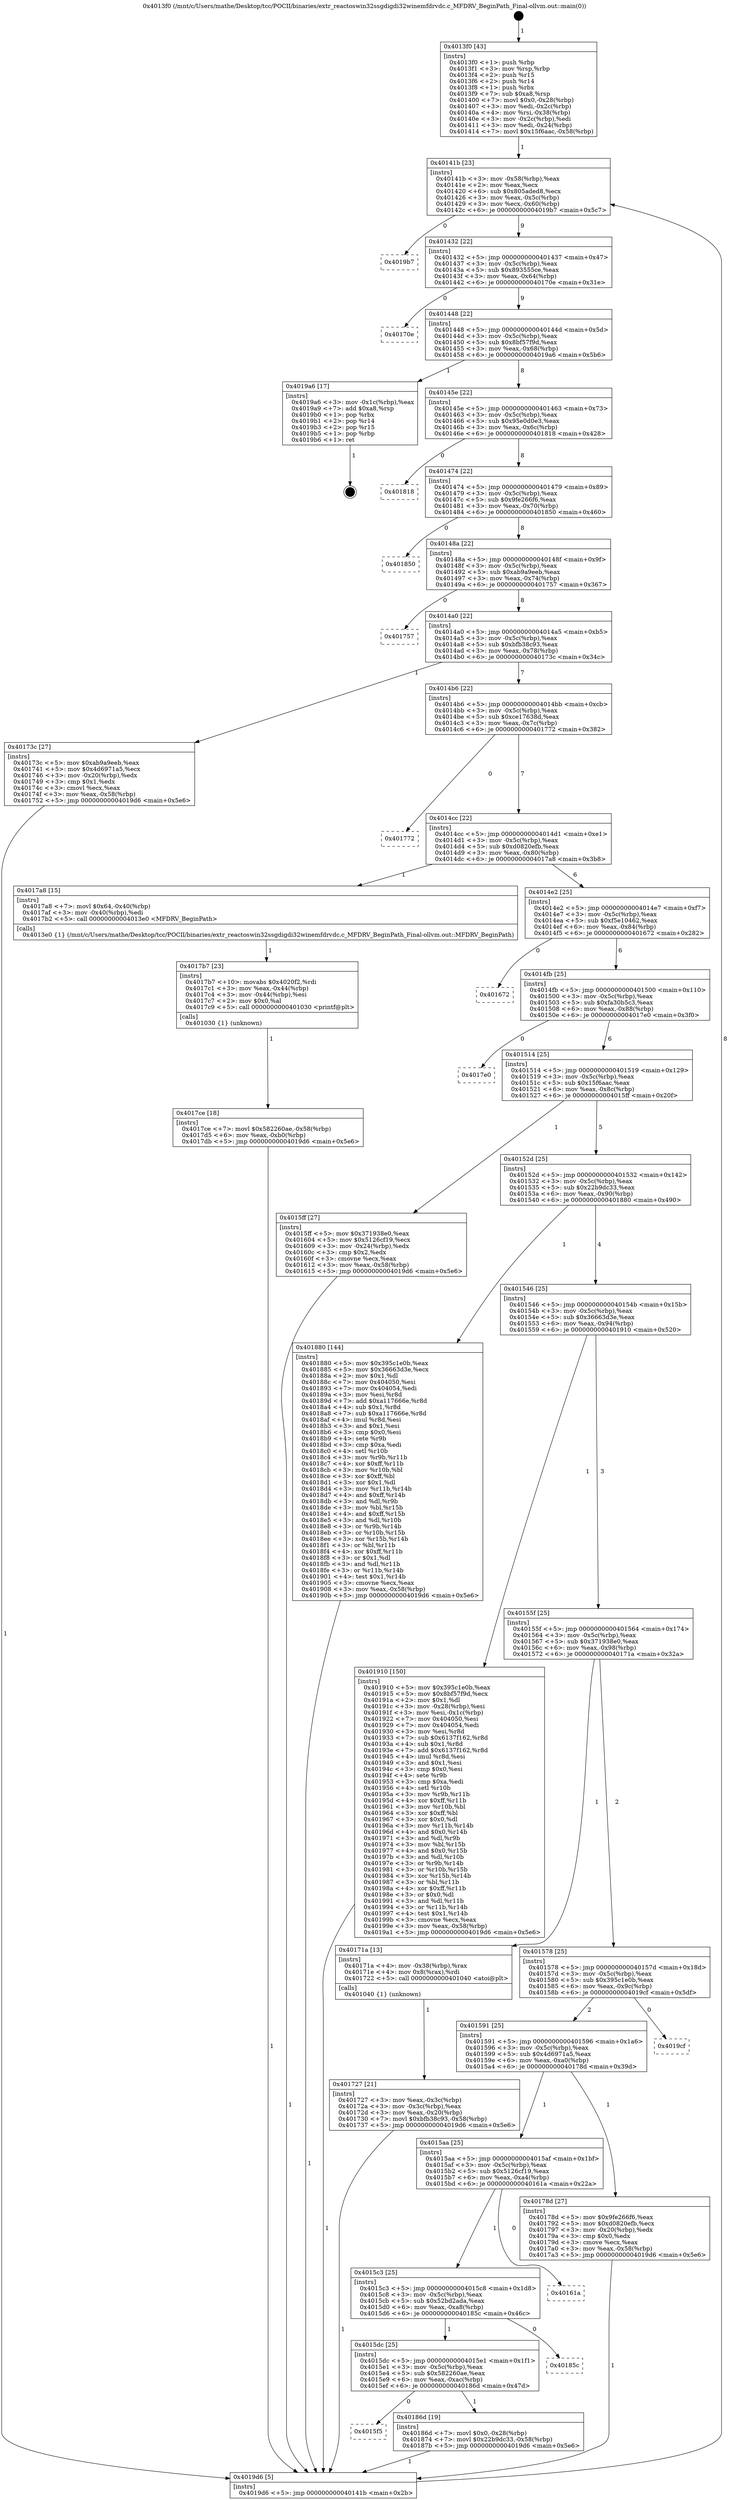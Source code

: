 digraph "0x4013f0" {
  label = "0x4013f0 (/mnt/c/Users/mathe/Desktop/tcc/POCII/binaries/extr_reactoswin32ssgdigdi32winemfdrvdc.c_MFDRV_BeginPath_Final-ollvm.out::main(0))"
  labelloc = "t"
  node[shape=record]

  Entry [label="",width=0.3,height=0.3,shape=circle,fillcolor=black,style=filled]
  "0x40141b" [label="{
     0x40141b [23]\l
     | [instrs]\l
     &nbsp;&nbsp;0x40141b \<+3\>: mov -0x58(%rbp),%eax\l
     &nbsp;&nbsp;0x40141e \<+2\>: mov %eax,%ecx\l
     &nbsp;&nbsp;0x401420 \<+6\>: sub $0x805aded8,%ecx\l
     &nbsp;&nbsp;0x401426 \<+3\>: mov %eax,-0x5c(%rbp)\l
     &nbsp;&nbsp;0x401429 \<+3\>: mov %ecx,-0x60(%rbp)\l
     &nbsp;&nbsp;0x40142c \<+6\>: je 00000000004019b7 \<main+0x5c7\>\l
  }"]
  "0x4019b7" [label="{
     0x4019b7\l
  }", style=dashed]
  "0x401432" [label="{
     0x401432 [22]\l
     | [instrs]\l
     &nbsp;&nbsp;0x401432 \<+5\>: jmp 0000000000401437 \<main+0x47\>\l
     &nbsp;&nbsp;0x401437 \<+3\>: mov -0x5c(%rbp),%eax\l
     &nbsp;&nbsp;0x40143a \<+5\>: sub $0x893555ce,%eax\l
     &nbsp;&nbsp;0x40143f \<+3\>: mov %eax,-0x64(%rbp)\l
     &nbsp;&nbsp;0x401442 \<+6\>: je 000000000040170e \<main+0x31e\>\l
  }"]
  Exit [label="",width=0.3,height=0.3,shape=circle,fillcolor=black,style=filled,peripheries=2]
  "0x40170e" [label="{
     0x40170e\l
  }", style=dashed]
  "0x401448" [label="{
     0x401448 [22]\l
     | [instrs]\l
     &nbsp;&nbsp;0x401448 \<+5\>: jmp 000000000040144d \<main+0x5d\>\l
     &nbsp;&nbsp;0x40144d \<+3\>: mov -0x5c(%rbp),%eax\l
     &nbsp;&nbsp;0x401450 \<+5\>: sub $0x8bf57f9d,%eax\l
     &nbsp;&nbsp;0x401455 \<+3\>: mov %eax,-0x68(%rbp)\l
     &nbsp;&nbsp;0x401458 \<+6\>: je 00000000004019a6 \<main+0x5b6\>\l
  }"]
  "0x4015f5" [label="{
     0x4015f5\l
  }", style=dashed]
  "0x4019a6" [label="{
     0x4019a6 [17]\l
     | [instrs]\l
     &nbsp;&nbsp;0x4019a6 \<+3\>: mov -0x1c(%rbp),%eax\l
     &nbsp;&nbsp;0x4019a9 \<+7\>: add $0xa8,%rsp\l
     &nbsp;&nbsp;0x4019b0 \<+1\>: pop %rbx\l
     &nbsp;&nbsp;0x4019b1 \<+2\>: pop %r14\l
     &nbsp;&nbsp;0x4019b3 \<+2\>: pop %r15\l
     &nbsp;&nbsp;0x4019b5 \<+1\>: pop %rbp\l
     &nbsp;&nbsp;0x4019b6 \<+1\>: ret\l
  }"]
  "0x40145e" [label="{
     0x40145e [22]\l
     | [instrs]\l
     &nbsp;&nbsp;0x40145e \<+5\>: jmp 0000000000401463 \<main+0x73\>\l
     &nbsp;&nbsp;0x401463 \<+3\>: mov -0x5c(%rbp),%eax\l
     &nbsp;&nbsp;0x401466 \<+5\>: sub $0x95e0d0e3,%eax\l
     &nbsp;&nbsp;0x40146b \<+3\>: mov %eax,-0x6c(%rbp)\l
     &nbsp;&nbsp;0x40146e \<+6\>: je 0000000000401818 \<main+0x428\>\l
  }"]
  "0x40186d" [label="{
     0x40186d [19]\l
     | [instrs]\l
     &nbsp;&nbsp;0x40186d \<+7\>: movl $0x0,-0x28(%rbp)\l
     &nbsp;&nbsp;0x401874 \<+7\>: movl $0x22b9dc33,-0x58(%rbp)\l
     &nbsp;&nbsp;0x40187b \<+5\>: jmp 00000000004019d6 \<main+0x5e6\>\l
  }"]
  "0x401818" [label="{
     0x401818\l
  }", style=dashed]
  "0x401474" [label="{
     0x401474 [22]\l
     | [instrs]\l
     &nbsp;&nbsp;0x401474 \<+5\>: jmp 0000000000401479 \<main+0x89\>\l
     &nbsp;&nbsp;0x401479 \<+3\>: mov -0x5c(%rbp),%eax\l
     &nbsp;&nbsp;0x40147c \<+5\>: sub $0x9fe266f6,%eax\l
     &nbsp;&nbsp;0x401481 \<+3\>: mov %eax,-0x70(%rbp)\l
     &nbsp;&nbsp;0x401484 \<+6\>: je 0000000000401850 \<main+0x460\>\l
  }"]
  "0x4015dc" [label="{
     0x4015dc [25]\l
     | [instrs]\l
     &nbsp;&nbsp;0x4015dc \<+5\>: jmp 00000000004015e1 \<main+0x1f1\>\l
     &nbsp;&nbsp;0x4015e1 \<+3\>: mov -0x5c(%rbp),%eax\l
     &nbsp;&nbsp;0x4015e4 \<+5\>: sub $0x582260ae,%eax\l
     &nbsp;&nbsp;0x4015e9 \<+6\>: mov %eax,-0xac(%rbp)\l
     &nbsp;&nbsp;0x4015ef \<+6\>: je 000000000040186d \<main+0x47d\>\l
  }"]
  "0x401850" [label="{
     0x401850\l
  }", style=dashed]
  "0x40148a" [label="{
     0x40148a [22]\l
     | [instrs]\l
     &nbsp;&nbsp;0x40148a \<+5\>: jmp 000000000040148f \<main+0x9f\>\l
     &nbsp;&nbsp;0x40148f \<+3\>: mov -0x5c(%rbp),%eax\l
     &nbsp;&nbsp;0x401492 \<+5\>: sub $0xab9a9eeb,%eax\l
     &nbsp;&nbsp;0x401497 \<+3\>: mov %eax,-0x74(%rbp)\l
     &nbsp;&nbsp;0x40149a \<+6\>: je 0000000000401757 \<main+0x367\>\l
  }"]
  "0x40185c" [label="{
     0x40185c\l
  }", style=dashed]
  "0x401757" [label="{
     0x401757\l
  }", style=dashed]
  "0x4014a0" [label="{
     0x4014a0 [22]\l
     | [instrs]\l
     &nbsp;&nbsp;0x4014a0 \<+5\>: jmp 00000000004014a5 \<main+0xb5\>\l
     &nbsp;&nbsp;0x4014a5 \<+3\>: mov -0x5c(%rbp),%eax\l
     &nbsp;&nbsp;0x4014a8 \<+5\>: sub $0xbfb38c93,%eax\l
     &nbsp;&nbsp;0x4014ad \<+3\>: mov %eax,-0x78(%rbp)\l
     &nbsp;&nbsp;0x4014b0 \<+6\>: je 000000000040173c \<main+0x34c\>\l
  }"]
  "0x4015c3" [label="{
     0x4015c3 [25]\l
     | [instrs]\l
     &nbsp;&nbsp;0x4015c3 \<+5\>: jmp 00000000004015c8 \<main+0x1d8\>\l
     &nbsp;&nbsp;0x4015c8 \<+3\>: mov -0x5c(%rbp),%eax\l
     &nbsp;&nbsp;0x4015cb \<+5\>: sub $0x52bd2ada,%eax\l
     &nbsp;&nbsp;0x4015d0 \<+6\>: mov %eax,-0xa8(%rbp)\l
     &nbsp;&nbsp;0x4015d6 \<+6\>: je 000000000040185c \<main+0x46c\>\l
  }"]
  "0x40173c" [label="{
     0x40173c [27]\l
     | [instrs]\l
     &nbsp;&nbsp;0x40173c \<+5\>: mov $0xab9a9eeb,%eax\l
     &nbsp;&nbsp;0x401741 \<+5\>: mov $0x4d6971a5,%ecx\l
     &nbsp;&nbsp;0x401746 \<+3\>: mov -0x20(%rbp),%edx\l
     &nbsp;&nbsp;0x401749 \<+3\>: cmp $0x1,%edx\l
     &nbsp;&nbsp;0x40174c \<+3\>: cmovl %ecx,%eax\l
     &nbsp;&nbsp;0x40174f \<+3\>: mov %eax,-0x58(%rbp)\l
     &nbsp;&nbsp;0x401752 \<+5\>: jmp 00000000004019d6 \<main+0x5e6\>\l
  }"]
  "0x4014b6" [label="{
     0x4014b6 [22]\l
     | [instrs]\l
     &nbsp;&nbsp;0x4014b6 \<+5\>: jmp 00000000004014bb \<main+0xcb\>\l
     &nbsp;&nbsp;0x4014bb \<+3\>: mov -0x5c(%rbp),%eax\l
     &nbsp;&nbsp;0x4014be \<+5\>: sub $0xce17638d,%eax\l
     &nbsp;&nbsp;0x4014c3 \<+3\>: mov %eax,-0x7c(%rbp)\l
     &nbsp;&nbsp;0x4014c6 \<+6\>: je 0000000000401772 \<main+0x382\>\l
  }"]
  "0x40161a" [label="{
     0x40161a\l
  }", style=dashed]
  "0x401772" [label="{
     0x401772\l
  }", style=dashed]
  "0x4014cc" [label="{
     0x4014cc [22]\l
     | [instrs]\l
     &nbsp;&nbsp;0x4014cc \<+5\>: jmp 00000000004014d1 \<main+0xe1\>\l
     &nbsp;&nbsp;0x4014d1 \<+3\>: mov -0x5c(%rbp),%eax\l
     &nbsp;&nbsp;0x4014d4 \<+5\>: sub $0xd0820efb,%eax\l
     &nbsp;&nbsp;0x4014d9 \<+3\>: mov %eax,-0x80(%rbp)\l
     &nbsp;&nbsp;0x4014dc \<+6\>: je 00000000004017a8 \<main+0x3b8\>\l
  }"]
  "0x4017ce" [label="{
     0x4017ce [18]\l
     | [instrs]\l
     &nbsp;&nbsp;0x4017ce \<+7\>: movl $0x582260ae,-0x58(%rbp)\l
     &nbsp;&nbsp;0x4017d5 \<+6\>: mov %eax,-0xb0(%rbp)\l
     &nbsp;&nbsp;0x4017db \<+5\>: jmp 00000000004019d6 \<main+0x5e6\>\l
  }"]
  "0x4017a8" [label="{
     0x4017a8 [15]\l
     | [instrs]\l
     &nbsp;&nbsp;0x4017a8 \<+7\>: movl $0x64,-0x40(%rbp)\l
     &nbsp;&nbsp;0x4017af \<+3\>: mov -0x40(%rbp),%edi\l
     &nbsp;&nbsp;0x4017b2 \<+5\>: call 00000000004013e0 \<MFDRV_BeginPath\>\l
     | [calls]\l
     &nbsp;&nbsp;0x4013e0 \{1\} (/mnt/c/Users/mathe/Desktop/tcc/POCII/binaries/extr_reactoswin32ssgdigdi32winemfdrvdc.c_MFDRV_BeginPath_Final-ollvm.out::MFDRV_BeginPath)\l
  }"]
  "0x4014e2" [label="{
     0x4014e2 [25]\l
     | [instrs]\l
     &nbsp;&nbsp;0x4014e2 \<+5\>: jmp 00000000004014e7 \<main+0xf7\>\l
     &nbsp;&nbsp;0x4014e7 \<+3\>: mov -0x5c(%rbp),%eax\l
     &nbsp;&nbsp;0x4014ea \<+5\>: sub $0xf5e10462,%eax\l
     &nbsp;&nbsp;0x4014ef \<+6\>: mov %eax,-0x84(%rbp)\l
     &nbsp;&nbsp;0x4014f5 \<+6\>: je 0000000000401672 \<main+0x282\>\l
  }"]
  "0x4017b7" [label="{
     0x4017b7 [23]\l
     | [instrs]\l
     &nbsp;&nbsp;0x4017b7 \<+10\>: movabs $0x4020f2,%rdi\l
     &nbsp;&nbsp;0x4017c1 \<+3\>: mov %eax,-0x44(%rbp)\l
     &nbsp;&nbsp;0x4017c4 \<+3\>: mov -0x44(%rbp),%esi\l
     &nbsp;&nbsp;0x4017c7 \<+2\>: mov $0x0,%al\l
     &nbsp;&nbsp;0x4017c9 \<+5\>: call 0000000000401030 \<printf@plt\>\l
     | [calls]\l
     &nbsp;&nbsp;0x401030 \{1\} (unknown)\l
  }"]
  "0x401672" [label="{
     0x401672\l
  }", style=dashed]
  "0x4014fb" [label="{
     0x4014fb [25]\l
     | [instrs]\l
     &nbsp;&nbsp;0x4014fb \<+5\>: jmp 0000000000401500 \<main+0x110\>\l
     &nbsp;&nbsp;0x401500 \<+3\>: mov -0x5c(%rbp),%eax\l
     &nbsp;&nbsp;0x401503 \<+5\>: sub $0xfa30b5c3,%eax\l
     &nbsp;&nbsp;0x401508 \<+6\>: mov %eax,-0x88(%rbp)\l
     &nbsp;&nbsp;0x40150e \<+6\>: je 00000000004017e0 \<main+0x3f0\>\l
  }"]
  "0x4015aa" [label="{
     0x4015aa [25]\l
     | [instrs]\l
     &nbsp;&nbsp;0x4015aa \<+5\>: jmp 00000000004015af \<main+0x1bf\>\l
     &nbsp;&nbsp;0x4015af \<+3\>: mov -0x5c(%rbp),%eax\l
     &nbsp;&nbsp;0x4015b2 \<+5\>: sub $0x5126cf19,%eax\l
     &nbsp;&nbsp;0x4015b7 \<+6\>: mov %eax,-0xa4(%rbp)\l
     &nbsp;&nbsp;0x4015bd \<+6\>: je 000000000040161a \<main+0x22a\>\l
  }"]
  "0x4017e0" [label="{
     0x4017e0\l
  }", style=dashed]
  "0x401514" [label="{
     0x401514 [25]\l
     | [instrs]\l
     &nbsp;&nbsp;0x401514 \<+5\>: jmp 0000000000401519 \<main+0x129\>\l
     &nbsp;&nbsp;0x401519 \<+3\>: mov -0x5c(%rbp),%eax\l
     &nbsp;&nbsp;0x40151c \<+5\>: sub $0x15f6aac,%eax\l
     &nbsp;&nbsp;0x401521 \<+6\>: mov %eax,-0x8c(%rbp)\l
     &nbsp;&nbsp;0x401527 \<+6\>: je 00000000004015ff \<main+0x20f\>\l
  }"]
  "0x40178d" [label="{
     0x40178d [27]\l
     | [instrs]\l
     &nbsp;&nbsp;0x40178d \<+5\>: mov $0x9fe266f6,%eax\l
     &nbsp;&nbsp;0x401792 \<+5\>: mov $0xd0820efb,%ecx\l
     &nbsp;&nbsp;0x401797 \<+3\>: mov -0x20(%rbp),%edx\l
     &nbsp;&nbsp;0x40179a \<+3\>: cmp $0x0,%edx\l
     &nbsp;&nbsp;0x40179d \<+3\>: cmove %ecx,%eax\l
     &nbsp;&nbsp;0x4017a0 \<+3\>: mov %eax,-0x58(%rbp)\l
     &nbsp;&nbsp;0x4017a3 \<+5\>: jmp 00000000004019d6 \<main+0x5e6\>\l
  }"]
  "0x4015ff" [label="{
     0x4015ff [27]\l
     | [instrs]\l
     &nbsp;&nbsp;0x4015ff \<+5\>: mov $0x371938e0,%eax\l
     &nbsp;&nbsp;0x401604 \<+5\>: mov $0x5126cf19,%ecx\l
     &nbsp;&nbsp;0x401609 \<+3\>: mov -0x24(%rbp),%edx\l
     &nbsp;&nbsp;0x40160c \<+3\>: cmp $0x2,%edx\l
     &nbsp;&nbsp;0x40160f \<+3\>: cmovne %ecx,%eax\l
     &nbsp;&nbsp;0x401612 \<+3\>: mov %eax,-0x58(%rbp)\l
     &nbsp;&nbsp;0x401615 \<+5\>: jmp 00000000004019d6 \<main+0x5e6\>\l
  }"]
  "0x40152d" [label="{
     0x40152d [25]\l
     | [instrs]\l
     &nbsp;&nbsp;0x40152d \<+5\>: jmp 0000000000401532 \<main+0x142\>\l
     &nbsp;&nbsp;0x401532 \<+3\>: mov -0x5c(%rbp),%eax\l
     &nbsp;&nbsp;0x401535 \<+5\>: sub $0x22b9dc33,%eax\l
     &nbsp;&nbsp;0x40153a \<+6\>: mov %eax,-0x90(%rbp)\l
     &nbsp;&nbsp;0x401540 \<+6\>: je 0000000000401880 \<main+0x490\>\l
  }"]
  "0x4019d6" [label="{
     0x4019d6 [5]\l
     | [instrs]\l
     &nbsp;&nbsp;0x4019d6 \<+5\>: jmp 000000000040141b \<main+0x2b\>\l
  }"]
  "0x4013f0" [label="{
     0x4013f0 [43]\l
     | [instrs]\l
     &nbsp;&nbsp;0x4013f0 \<+1\>: push %rbp\l
     &nbsp;&nbsp;0x4013f1 \<+3\>: mov %rsp,%rbp\l
     &nbsp;&nbsp;0x4013f4 \<+2\>: push %r15\l
     &nbsp;&nbsp;0x4013f6 \<+2\>: push %r14\l
     &nbsp;&nbsp;0x4013f8 \<+1\>: push %rbx\l
     &nbsp;&nbsp;0x4013f9 \<+7\>: sub $0xa8,%rsp\l
     &nbsp;&nbsp;0x401400 \<+7\>: movl $0x0,-0x28(%rbp)\l
     &nbsp;&nbsp;0x401407 \<+3\>: mov %edi,-0x2c(%rbp)\l
     &nbsp;&nbsp;0x40140a \<+4\>: mov %rsi,-0x38(%rbp)\l
     &nbsp;&nbsp;0x40140e \<+3\>: mov -0x2c(%rbp),%edi\l
     &nbsp;&nbsp;0x401411 \<+3\>: mov %edi,-0x24(%rbp)\l
     &nbsp;&nbsp;0x401414 \<+7\>: movl $0x15f6aac,-0x58(%rbp)\l
  }"]
  "0x401591" [label="{
     0x401591 [25]\l
     | [instrs]\l
     &nbsp;&nbsp;0x401591 \<+5\>: jmp 0000000000401596 \<main+0x1a6\>\l
     &nbsp;&nbsp;0x401596 \<+3\>: mov -0x5c(%rbp),%eax\l
     &nbsp;&nbsp;0x401599 \<+5\>: sub $0x4d6971a5,%eax\l
     &nbsp;&nbsp;0x40159e \<+6\>: mov %eax,-0xa0(%rbp)\l
     &nbsp;&nbsp;0x4015a4 \<+6\>: je 000000000040178d \<main+0x39d\>\l
  }"]
  "0x401880" [label="{
     0x401880 [144]\l
     | [instrs]\l
     &nbsp;&nbsp;0x401880 \<+5\>: mov $0x395c1e0b,%eax\l
     &nbsp;&nbsp;0x401885 \<+5\>: mov $0x36663d3e,%ecx\l
     &nbsp;&nbsp;0x40188a \<+2\>: mov $0x1,%dl\l
     &nbsp;&nbsp;0x40188c \<+7\>: mov 0x404050,%esi\l
     &nbsp;&nbsp;0x401893 \<+7\>: mov 0x404054,%edi\l
     &nbsp;&nbsp;0x40189a \<+3\>: mov %esi,%r8d\l
     &nbsp;&nbsp;0x40189d \<+7\>: add $0xa117666e,%r8d\l
     &nbsp;&nbsp;0x4018a4 \<+4\>: sub $0x1,%r8d\l
     &nbsp;&nbsp;0x4018a8 \<+7\>: sub $0xa117666e,%r8d\l
     &nbsp;&nbsp;0x4018af \<+4\>: imul %r8d,%esi\l
     &nbsp;&nbsp;0x4018b3 \<+3\>: and $0x1,%esi\l
     &nbsp;&nbsp;0x4018b6 \<+3\>: cmp $0x0,%esi\l
     &nbsp;&nbsp;0x4018b9 \<+4\>: sete %r9b\l
     &nbsp;&nbsp;0x4018bd \<+3\>: cmp $0xa,%edi\l
     &nbsp;&nbsp;0x4018c0 \<+4\>: setl %r10b\l
     &nbsp;&nbsp;0x4018c4 \<+3\>: mov %r9b,%r11b\l
     &nbsp;&nbsp;0x4018c7 \<+4\>: xor $0xff,%r11b\l
     &nbsp;&nbsp;0x4018cb \<+3\>: mov %r10b,%bl\l
     &nbsp;&nbsp;0x4018ce \<+3\>: xor $0xff,%bl\l
     &nbsp;&nbsp;0x4018d1 \<+3\>: xor $0x1,%dl\l
     &nbsp;&nbsp;0x4018d4 \<+3\>: mov %r11b,%r14b\l
     &nbsp;&nbsp;0x4018d7 \<+4\>: and $0xff,%r14b\l
     &nbsp;&nbsp;0x4018db \<+3\>: and %dl,%r9b\l
     &nbsp;&nbsp;0x4018de \<+3\>: mov %bl,%r15b\l
     &nbsp;&nbsp;0x4018e1 \<+4\>: and $0xff,%r15b\l
     &nbsp;&nbsp;0x4018e5 \<+3\>: and %dl,%r10b\l
     &nbsp;&nbsp;0x4018e8 \<+3\>: or %r9b,%r14b\l
     &nbsp;&nbsp;0x4018eb \<+3\>: or %r10b,%r15b\l
     &nbsp;&nbsp;0x4018ee \<+3\>: xor %r15b,%r14b\l
     &nbsp;&nbsp;0x4018f1 \<+3\>: or %bl,%r11b\l
     &nbsp;&nbsp;0x4018f4 \<+4\>: xor $0xff,%r11b\l
     &nbsp;&nbsp;0x4018f8 \<+3\>: or $0x1,%dl\l
     &nbsp;&nbsp;0x4018fb \<+3\>: and %dl,%r11b\l
     &nbsp;&nbsp;0x4018fe \<+3\>: or %r11b,%r14b\l
     &nbsp;&nbsp;0x401901 \<+4\>: test $0x1,%r14b\l
     &nbsp;&nbsp;0x401905 \<+3\>: cmovne %ecx,%eax\l
     &nbsp;&nbsp;0x401908 \<+3\>: mov %eax,-0x58(%rbp)\l
     &nbsp;&nbsp;0x40190b \<+5\>: jmp 00000000004019d6 \<main+0x5e6\>\l
  }"]
  "0x401546" [label="{
     0x401546 [25]\l
     | [instrs]\l
     &nbsp;&nbsp;0x401546 \<+5\>: jmp 000000000040154b \<main+0x15b\>\l
     &nbsp;&nbsp;0x40154b \<+3\>: mov -0x5c(%rbp),%eax\l
     &nbsp;&nbsp;0x40154e \<+5\>: sub $0x36663d3e,%eax\l
     &nbsp;&nbsp;0x401553 \<+6\>: mov %eax,-0x94(%rbp)\l
     &nbsp;&nbsp;0x401559 \<+6\>: je 0000000000401910 \<main+0x520\>\l
  }"]
  "0x4019cf" [label="{
     0x4019cf\l
  }", style=dashed]
  "0x401910" [label="{
     0x401910 [150]\l
     | [instrs]\l
     &nbsp;&nbsp;0x401910 \<+5\>: mov $0x395c1e0b,%eax\l
     &nbsp;&nbsp;0x401915 \<+5\>: mov $0x8bf57f9d,%ecx\l
     &nbsp;&nbsp;0x40191a \<+2\>: mov $0x1,%dl\l
     &nbsp;&nbsp;0x40191c \<+3\>: mov -0x28(%rbp),%esi\l
     &nbsp;&nbsp;0x40191f \<+3\>: mov %esi,-0x1c(%rbp)\l
     &nbsp;&nbsp;0x401922 \<+7\>: mov 0x404050,%esi\l
     &nbsp;&nbsp;0x401929 \<+7\>: mov 0x404054,%edi\l
     &nbsp;&nbsp;0x401930 \<+3\>: mov %esi,%r8d\l
     &nbsp;&nbsp;0x401933 \<+7\>: sub $0x6137f162,%r8d\l
     &nbsp;&nbsp;0x40193a \<+4\>: sub $0x1,%r8d\l
     &nbsp;&nbsp;0x40193e \<+7\>: add $0x6137f162,%r8d\l
     &nbsp;&nbsp;0x401945 \<+4\>: imul %r8d,%esi\l
     &nbsp;&nbsp;0x401949 \<+3\>: and $0x1,%esi\l
     &nbsp;&nbsp;0x40194c \<+3\>: cmp $0x0,%esi\l
     &nbsp;&nbsp;0x40194f \<+4\>: sete %r9b\l
     &nbsp;&nbsp;0x401953 \<+3\>: cmp $0xa,%edi\l
     &nbsp;&nbsp;0x401956 \<+4\>: setl %r10b\l
     &nbsp;&nbsp;0x40195a \<+3\>: mov %r9b,%r11b\l
     &nbsp;&nbsp;0x40195d \<+4\>: xor $0xff,%r11b\l
     &nbsp;&nbsp;0x401961 \<+3\>: mov %r10b,%bl\l
     &nbsp;&nbsp;0x401964 \<+3\>: xor $0xff,%bl\l
     &nbsp;&nbsp;0x401967 \<+3\>: xor $0x0,%dl\l
     &nbsp;&nbsp;0x40196a \<+3\>: mov %r11b,%r14b\l
     &nbsp;&nbsp;0x40196d \<+4\>: and $0x0,%r14b\l
     &nbsp;&nbsp;0x401971 \<+3\>: and %dl,%r9b\l
     &nbsp;&nbsp;0x401974 \<+3\>: mov %bl,%r15b\l
     &nbsp;&nbsp;0x401977 \<+4\>: and $0x0,%r15b\l
     &nbsp;&nbsp;0x40197b \<+3\>: and %dl,%r10b\l
     &nbsp;&nbsp;0x40197e \<+3\>: or %r9b,%r14b\l
     &nbsp;&nbsp;0x401981 \<+3\>: or %r10b,%r15b\l
     &nbsp;&nbsp;0x401984 \<+3\>: xor %r15b,%r14b\l
     &nbsp;&nbsp;0x401987 \<+3\>: or %bl,%r11b\l
     &nbsp;&nbsp;0x40198a \<+4\>: xor $0xff,%r11b\l
     &nbsp;&nbsp;0x40198e \<+3\>: or $0x0,%dl\l
     &nbsp;&nbsp;0x401991 \<+3\>: and %dl,%r11b\l
     &nbsp;&nbsp;0x401994 \<+3\>: or %r11b,%r14b\l
     &nbsp;&nbsp;0x401997 \<+4\>: test $0x1,%r14b\l
     &nbsp;&nbsp;0x40199b \<+3\>: cmovne %ecx,%eax\l
     &nbsp;&nbsp;0x40199e \<+3\>: mov %eax,-0x58(%rbp)\l
     &nbsp;&nbsp;0x4019a1 \<+5\>: jmp 00000000004019d6 \<main+0x5e6\>\l
  }"]
  "0x40155f" [label="{
     0x40155f [25]\l
     | [instrs]\l
     &nbsp;&nbsp;0x40155f \<+5\>: jmp 0000000000401564 \<main+0x174\>\l
     &nbsp;&nbsp;0x401564 \<+3\>: mov -0x5c(%rbp),%eax\l
     &nbsp;&nbsp;0x401567 \<+5\>: sub $0x371938e0,%eax\l
     &nbsp;&nbsp;0x40156c \<+6\>: mov %eax,-0x98(%rbp)\l
     &nbsp;&nbsp;0x401572 \<+6\>: je 000000000040171a \<main+0x32a\>\l
  }"]
  "0x401727" [label="{
     0x401727 [21]\l
     | [instrs]\l
     &nbsp;&nbsp;0x401727 \<+3\>: mov %eax,-0x3c(%rbp)\l
     &nbsp;&nbsp;0x40172a \<+3\>: mov -0x3c(%rbp),%eax\l
     &nbsp;&nbsp;0x40172d \<+3\>: mov %eax,-0x20(%rbp)\l
     &nbsp;&nbsp;0x401730 \<+7\>: movl $0xbfb38c93,-0x58(%rbp)\l
     &nbsp;&nbsp;0x401737 \<+5\>: jmp 00000000004019d6 \<main+0x5e6\>\l
  }"]
  "0x40171a" [label="{
     0x40171a [13]\l
     | [instrs]\l
     &nbsp;&nbsp;0x40171a \<+4\>: mov -0x38(%rbp),%rax\l
     &nbsp;&nbsp;0x40171e \<+4\>: mov 0x8(%rax),%rdi\l
     &nbsp;&nbsp;0x401722 \<+5\>: call 0000000000401040 \<atoi@plt\>\l
     | [calls]\l
     &nbsp;&nbsp;0x401040 \{1\} (unknown)\l
  }"]
  "0x401578" [label="{
     0x401578 [25]\l
     | [instrs]\l
     &nbsp;&nbsp;0x401578 \<+5\>: jmp 000000000040157d \<main+0x18d\>\l
     &nbsp;&nbsp;0x40157d \<+3\>: mov -0x5c(%rbp),%eax\l
     &nbsp;&nbsp;0x401580 \<+5\>: sub $0x395c1e0b,%eax\l
     &nbsp;&nbsp;0x401585 \<+6\>: mov %eax,-0x9c(%rbp)\l
     &nbsp;&nbsp;0x40158b \<+6\>: je 00000000004019cf \<main+0x5df\>\l
  }"]
  Entry -> "0x4013f0" [label=" 1"]
  "0x40141b" -> "0x4019b7" [label=" 0"]
  "0x40141b" -> "0x401432" [label=" 9"]
  "0x4019a6" -> Exit [label=" 1"]
  "0x401432" -> "0x40170e" [label=" 0"]
  "0x401432" -> "0x401448" [label=" 9"]
  "0x401910" -> "0x4019d6" [label=" 1"]
  "0x401448" -> "0x4019a6" [label=" 1"]
  "0x401448" -> "0x40145e" [label=" 8"]
  "0x401880" -> "0x4019d6" [label=" 1"]
  "0x40145e" -> "0x401818" [label=" 0"]
  "0x40145e" -> "0x401474" [label=" 8"]
  "0x40186d" -> "0x4019d6" [label=" 1"]
  "0x401474" -> "0x401850" [label=" 0"]
  "0x401474" -> "0x40148a" [label=" 8"]
  "0x4015dc" -> "0x40186d" [label=" 1"]
  "0x40148a" -> "0x401757" [label=" 0"]
  "0x40148a" -> "0x4014a0" [label=" 8"]
  "0x4015dc" -> "0x4015f5" [label=" 0"]
  "0x4014a0" -> "0x40173c" [label=" 1"]
  "0x4014a0" -> "0x4014b6" [label=" 7"]
  "0x4015c3" -> "0x40185c" [label=" 0"]
  "0x4014b6" -> "0x401772" [label=" 0"]
  "0x4014b6" -> "0x4014cc" [label=" 7"]
  "0x4015c3" -> "0x4015dc" [label=" 1"]
  "0x4014cc" -> "0x4017a8" [label=" 1"]
  "0x4014cc" -> "0x4014e2" [label=" 6"]
  "0x4015aa" -> "0x40161a" [label=" 0"]
  "0x4014e2" -> "0x401672" [label=" 0"]
  "0x4014e2" -> "0x4014fb" [label=" 6"]
  "0x4015aa" -> "0x4015c3" [label=" 1"]
  "0x4014fb" -> "0x4017e0" [label=" 0"]
  "0x4014fb" -> "0x401514" [label=" 6"]
  "0x4017ce" -> "0x4019d6" [label=" 1"]
  "0x401514" -> "0x4015ff" [label=" 1"]
  "0x401514" -> "0x40152d" [label=" 5"]
  "0x4015ff" -> "0x4019d6" [label=" 1"]
  "0x4013f0" -> "0x40141b" [label=" 1"]
  "0x4019d6" -> "0x40141b" [label=" 8"]
  "0x4017b7" -> "0x4017ce" [label=" 1"]
  "0x40152d" -> "0x401880" [label=" 1"]
  "0x40152d" -> "0x401546" [label=" 4"]
  "0x40178d" -> "0x4019d6" [label=" 1"]
  "0x401546" -> "0x401910" [label=" 1"]
  "0x401546" -> "0x40155f" [label=" 3"]
  "0x401591" -> "0x4015aa" [label=" 1"]
  "0x40155f" -> "0x40171a" [label=" 1"]
  "0x40155f" -> "0x401578" [label=" 2"]
  "0x40171a" -> "0x401727" [label=" 1"]
  "0x401727" -> "0x4019d6" [label=" 1"]
  "0x40173c" -> "0x4019d6" [label=" 1"]
  "0x401591" -> "0x40178d" [label=" 1"]
  "0x401578" -> "0x4019cf" [label=" 0"]
  "0x401578" -> "0x401591" [label=" 2"]
  "0x4017a8" -> "0x4017b7" [label=" 1"]
}
